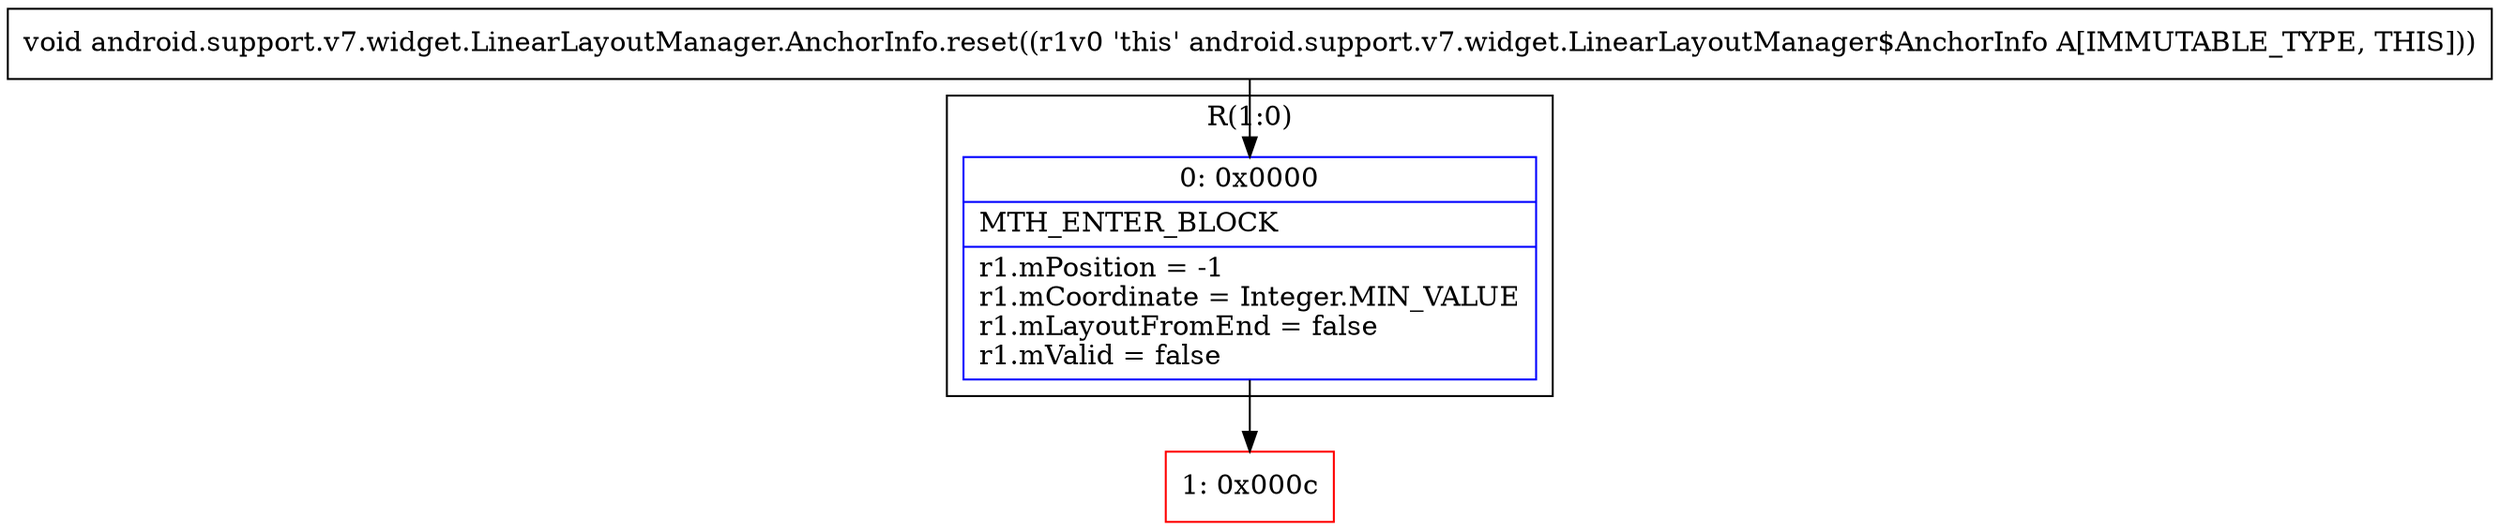 digraph "CFG forandroid.support.v7.widget.LinearLayoutManager.AnchorInfo.reset()V" {
subgraph cluster_Region_2008264191 {
label = "R(1:0)";
node [shape=record,color=blue];
Node_0 [shape=record,label="{0\:\ 0x0000|MTH_ENTER_BLOCK\l|r1.mPosition = \-1\lr1.mCoordinate = Integer.MIN_VALUE\lr1.mLayoutFromEnd = false\lr1.mValid = false\l}"];
}
Node_1 [shape=record,color=red,label="{1\:\ 0x000c}"];
MethodNode[shape=record,label="{void android.support.v7.widget.LinearLayoutManager.AnchorInfo.reset((r1v0 'this' android.support.v7.widget.LinearLayoutManager$AnchorInfo A[IMMUTABLE_TYPE, THIS])) }"];
MethodNode -> Node_0;
Node_0 -> Node_1;
}

